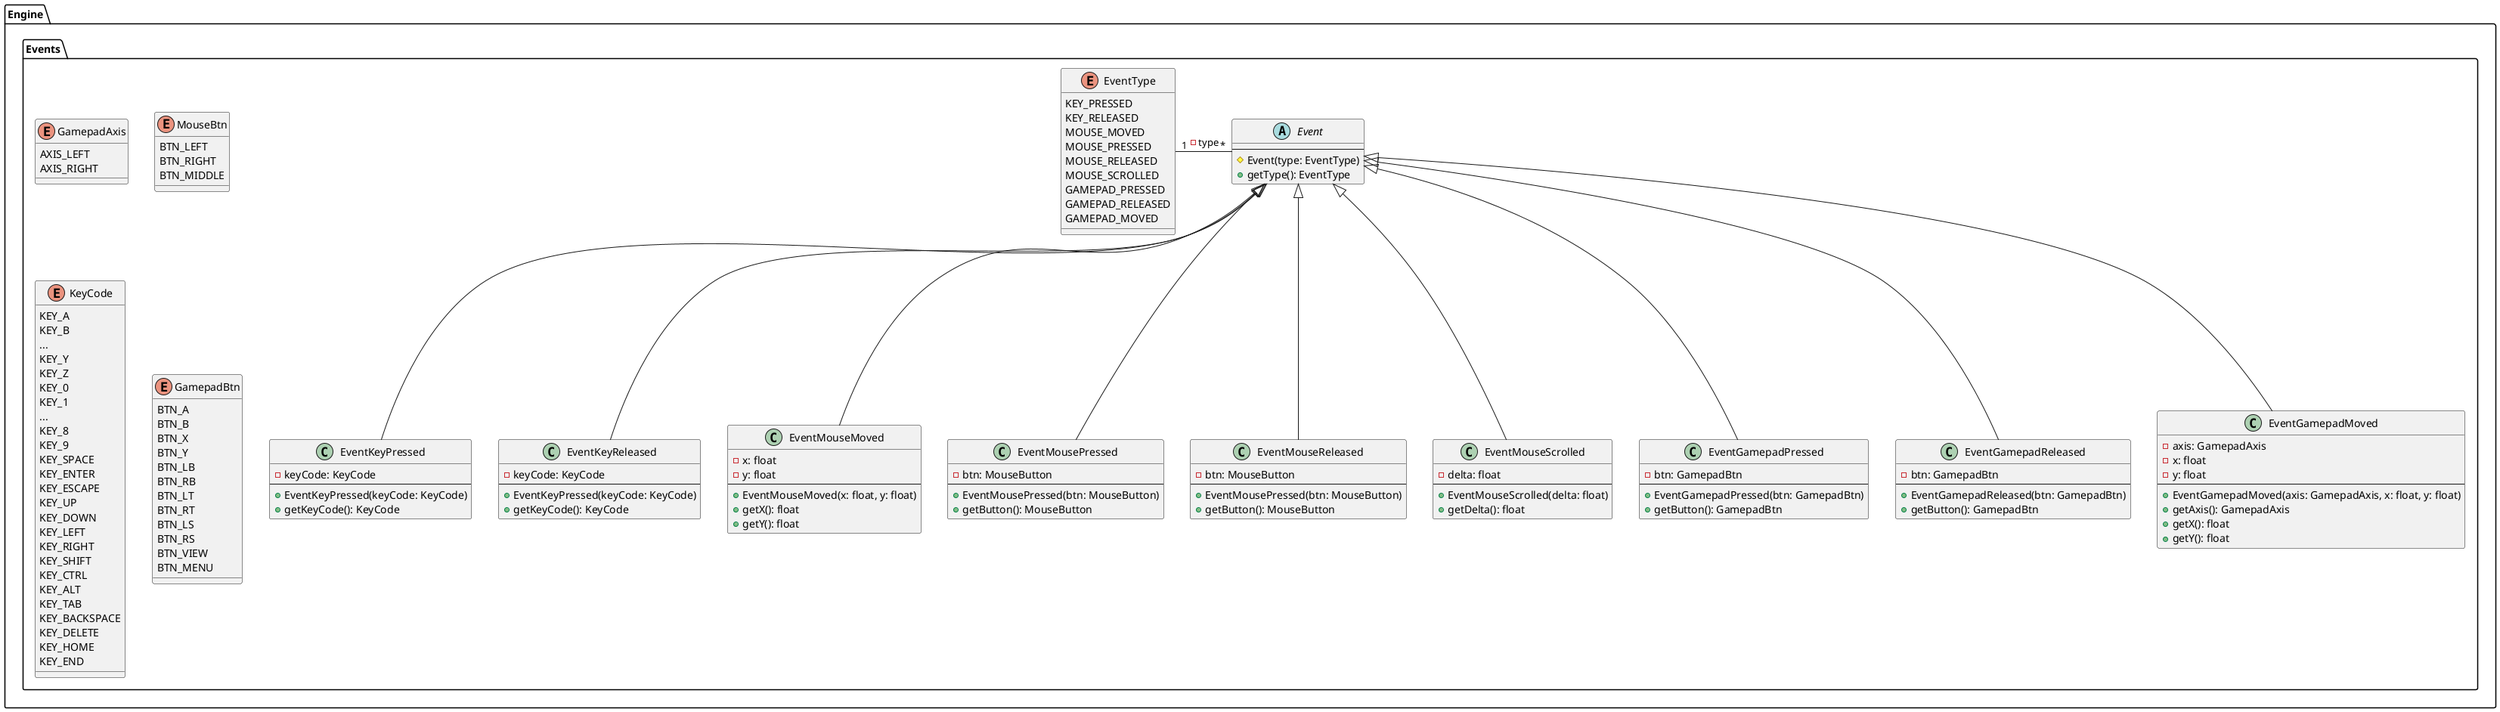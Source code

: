 @startuml

package Engine.Events {
    abstract Event {
        ---
        # Event(type: EventType)
        + getType(): EventType
    }

    enum EventType {
        KEY_PRESSED
        KEY_RELEASED
        MOUSE_MOVED
        MOUSE_PRESSED
        MOUSE_RELEASED
        MOUSE_SCROLLED
        GAMEPAD_PRESSED
        GAMEPAD_RELEASED
        GAMEPAD_MOVED
    }

    class EventKeyPressed {
        - keyCode: KeyCode
        ---
        + EventKeyPressed(keyCode: KeyCode)
        + getKeyCode(): KeyCode
    }
    class EventKeyReleased {
        - keyCode: KeyCode
        ---
        + EventKeyPressed(keyCode: KeyCode)
        + getKeyCode(): KeyCode
    }
    class EventMouseMoved {
        - x: float
        - y: float
        ---
        + EventMouseMoved(x: float, y: float)
        + getX(): float
        + getY(): float
    }
    class EventMousePressed {
        - btn: MouseButton
        ---
        + EventMousePressed(btn: MouseButton)
        + getButton(): MouseButton
    }
    class EventMouseReleased {
        - btn: MouseButton
        ---
        + EventMousePressed(btn: MouseButton)
        + getButton(): MouseButton
    }
    class EventMouseScrolled {
        - delta: float
        ---
        + EventMouseScrolled(delta: float)
        + getDelta(): float
    }
    class EventGamepadPressed {
        - btn: GamepadBtn
        ---
        + EventGamepadPressed(btn: GamepadBtn)
        + getButton(): GamepadBtn
    }
    class EventGamepadReleased {
        - btn: GamepadBtn
        ---
        + EventGamepadReleased(btn: GamepadBtn)
        + getButton(): GamepadBtn
    }
    class EventGamepadMoved {
        - axis: GamepadAxis 
        - x: float
        - y: float
        ---
        + EventGamepadMoved(axis: GamepadAxis, x: float, y: float)
        + getAxis(): GamepadAxis
        + getX(): float
        + getY(): float
    }

    enum GamepadAxis {
        AXIS_LEFT
        AXIS_RIGHT
    }
    
    enum MouseBtn {
        BTN_LEFT
        BTN_RIGHT
        BTN_MIDDLE
    }

    enum KeyCode {
        KEY_A
        KEY_B
        ...
        KEY_Y
        KEY_Z
        KEY_0
        KEY_1
        ...
        KEY_8
        KEY_9
        KEY_SPACE
        KEY_ENTER
        KEY_ESCAPE
        KEY_UP
        KEY_DOWN
        KEY_LEFT
        KEY_RIGHT
        KEY_SHIFT
        KEY_CTRL
        KEY_ALT
        KEY_TAB
        KEY_BACKSPACE
        KEY_DELETE
        KEY_HOME
        KEY_END
    }

    enum GamepadBtn {
        BTN_A
        BTN_B
        BTN_X
        BTN_Y
        BTN_LB
        BTN_RB
        BTN_LT
        BTN_RT
        BTN_LS
        BTN_RS
        BTN_VIEW
        BTN_MENU
    }
}

Event "*" -left- "1" EventType: - type
EventKeyPressed -up-|> Event
EventKeyReleased -up-|> Event
EventMouseMoved -up-|> Event
EventMousePressed -up-|> Event
EventMouseReleased -up-|> Event
EventMouseScrolled -up-|> Event
EventGamepadPressed -up-|> Event
EventGamepadReleased -up-|> Event
EventGamepadMoved -up-|> Event

@enduml